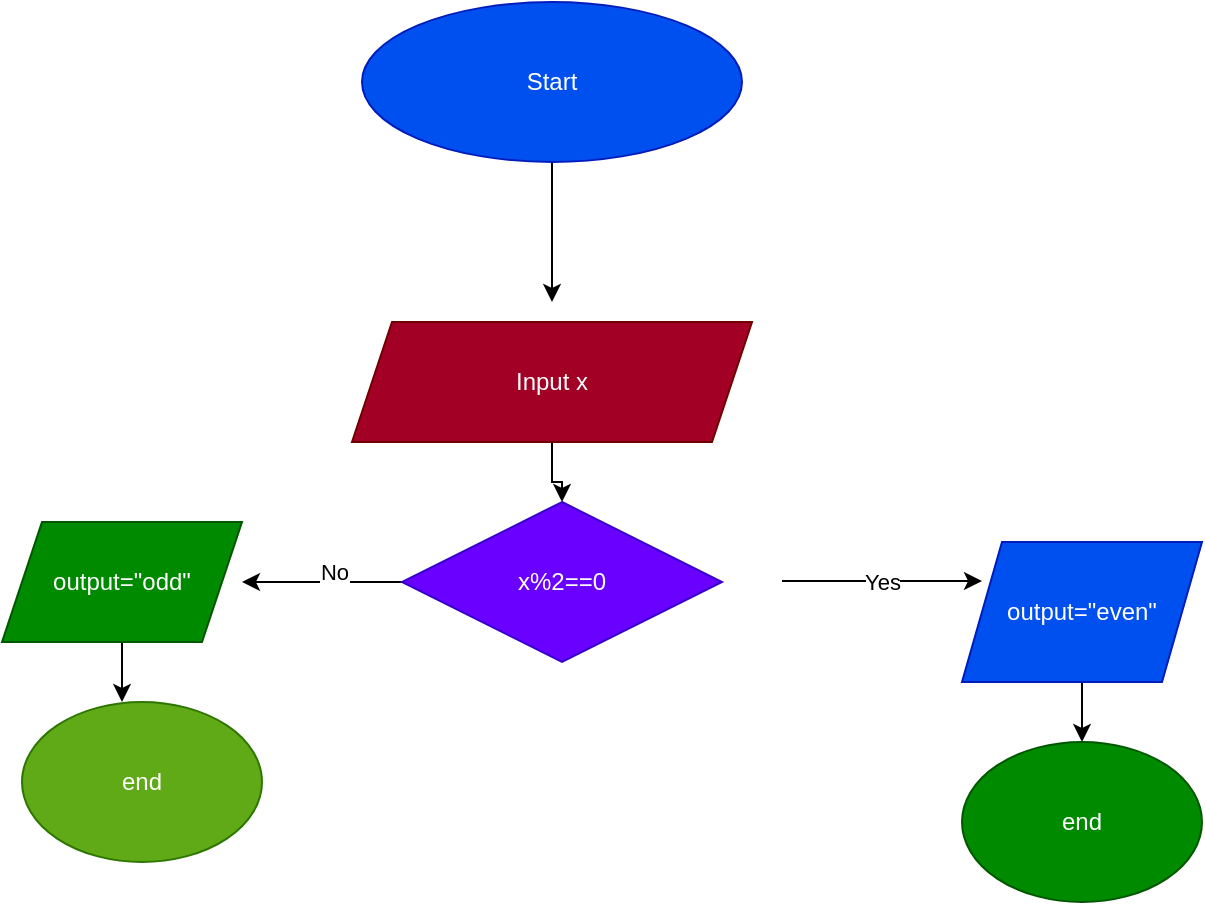 <mxfile version="27.0.6">
  <diagram name="Page-1" id="tkgS58if5Lm40kCOWP3V">
    <mxGraphModel dx="1106" dy="605" grid="1" gridSize="10" guides="1" tooltips="1" connect="1" arrows="1" fold="1" page="1" pageScale="1" pageWidth="850" pageHeight="1100" math="0" shadow="0">
      <root>
        <mxCell id="0" />
        <mxCell id="1" parent="0" />
        <mxCell id="dcRLv6G-pKUNUfPiL1WB-2" style="edgeStyle=orthogonalEdgeStyle;rounded=0;orthogonalLoop=1;jettySize=auto;html=1;" edge="1" parent="1" source="dcRLv6G-pKUNUfPiL1WB-1">
          <mxGeometry relative="1" as="geometry">
            <mxPoint x="435" y="250" as="targetPoint" />
          </mxGeometry>
        </mxCell>
        <mxCell id="dcRLv6G-pKUNUfPiL1WB-1" value="Start" style="ellipse;whiteSpace=wrap;html=1;fillColor=#0050ef;fontColor=#ffffff;strokeColor=#001DBC;" vertex="1" parent="1">
          <mxGeometry x="340" y="100" width="190" height="80" as="geometry" />
        </mxCell>
        <mxCell id="dcRLv6G-pKUNUfPiL1WB-4" style="edgeStyle=orthogonalEdgeStyle;rounded=0;orthogonalLoop=1;jettySize=auto;html=1;exitX=0.5;exitY=1;exitDx=0;exitDy=0;" edge="1" parent="1" source="dcRLv6G-pKUNUfPiL1WB-3" target="dcRLv6G-pKUNUfPiL1WB-5">
          <mxGeometry relative="1" as="geometry">
            <mxPoint x="440" y="390" as="targetPoint" />
          </mxGeometry>
        </mxCell>
        <mxCell id="dcRLv6G-pKUNUfPiL1WB-3" value="Input x" style="shape=parallelogram;perimeter=parallelogramPerimeter;whiteSpace=wrap;html=1;fixedSize=1;fillColor=light-dark(#a20025, #41b482);fontColor=#ffffff;strokeColor=#6F0000;" vertex="1" parent="1">
          <mxGeometry x="335" y="260" width="200" height="60" as="geometry" />
        </mxCell>
        <mxCell id="dcRLv6G-pKUNUfPiL1WB-13" style="edgeStyle=orthogonalEdgeStyle;rounded=0;orthogonalLoop=1;jettySize=auto;html=1;exitX=0;exitY=0.5;exitDx=0;exitDy=0;" edge="1" parent="1" source="dcRLv6G-pKUNUfPiL1WB-5">
          <mxGeometry relative="1" as="geometry">
            <mxPoint x="280" y="390" as="targetPoint" />
          </mxGeometry>
        </mxCell>
        <mxCell id="dcRLv6G-pKUNUfPiL1WB-14" value="No" style="edgeLabel;html=1;align=center;verticalAlign=middle;resizable=0;points=[];" vertex="1" connectable="0" parent="dcRLv6G-pKUNUfPiL1WB-13">
          <mxGeometry x="-0.155" y="-5" relative="1" as="geometry">
            <mxPoint as="offset" />
          </mxGeometry>
        </mxCell>
        <mxCell id="dcRLv6G-pKUNUfPiL1WB-5" value="x%2==0" style="rhombus;whiteSpace=wrap;html=1;fillColor=#6a00ff;fontColor=#ffffff;strokeColor=#3700CC;" vertex="1" parent="1">
          <mxGeometry x="360" y="350" width="160" height="80" as="geometry" />
        </mxCell>
        <mxCell id="dcRLv6G-pKUNUfPiL1WB-6" value="Yes" style="endArrow=classic;html=1;rounded=0;" edge="1" parent="1">
          <mxGeometry relative="1" as="geometry">
            <mxPoint x="550" y="389.5" as="sourcePoint" />
            <mxPoint x="650" y="389.5" as="targetPoint" />
          </mxGeometry>
        </mxCell>
        <mxCell id="dcRLv6G-pKUNUfPiL1WB-11" style="edgeStyle=orthogonalEdgeStyle;rounded=0;orthogonalLoop=1;jettySize=auto;html=1;" edge="1" parent="1" source="dcRLv6G-pKUNUfPiL1WB-10" target="dcRLv6G-pKUNUfPiL1WB-12">
          <mxGeometry relative="1" as="geometry">
            <mxPoint x="700" y="510" as="targetPoint" />
          </mxGeometry>
        </mxCell>
        <mxCell id="dcRLv6G-pKUNUfPiL1WB-10" value="output=&quot;even&quot;" style="shape=parallelogram;perimeter=parallelogramPerimeter;whiteSpace=wrap;html=1;fixedSize=1;fillColor=#0050ef;fontColor=#ffffff;strokeColor=#001DBC;" vertex="1" parent="1">
          <mxGeometry x="640" y="370" width="120" height="70" as="geometry" />
        </mxCell>
        <mxCell id="dcRLv6G-pKUNUfPiL1WB-12" value="end" style="ellipse;whiteSpace=wrap;html=1;fillColor=#008a00;fontColor=#ffffff;strokeColor=#005700;" vertex="1" parent="1">
          <mxGeometry x="640" y="470" width="120" height="80" as="geometry" />
        </mxCell>
        <mxCell id="dcRLv6G-pKUNUfPiL1WB-16" style="edgeStyle=orthogonalEdgeStyle;rounded=0;orthogonalLoop=1;jettySize=auto;html=1;exitX=0.5;exitY=1;exitDx=0;exitDy=0;" edge="1" parent="1" source="dcRLv6G-pKUNUfPiL1WB-15">
          <mxGeometry relative="1" as="geometry">
            <mxPoint x="220" y="450" as="targetPoint" />
          </mxGeometry>
        </mxCell>
        <mxCell id="dcRLv6G-pKUNUfPiL1WB-15" value="output=&quot;odd&quot;" style="shape=parallelogram;perimeter=parallelogramPerimeter;whiteSpace=wrap;html=1;fixedSize=1;fillColor=#008a00;fontColor=#ffffff;strokeColor=#005700;" vertex="1" parent="1">
          <mxGeometry x="160" y="360" width="120" height="60" as="geometry" />
        </mxCell>
        <mxCell id="dcRLv6G-pKUNUfPiL1WB-18" value="end" style="ellipse;whiteSpace=wrap;html=1;fillColor=#60a917;fontColor=#ffffff;strokeColor=#2D7600;" vertex="1" parent="1">
          <mxGeometry x="170" y="450" width="120" height="80" as="geometry" />
        </mxCell>
      </root>
    </mxGraphModel>
  </diagram>
</mxfile>
